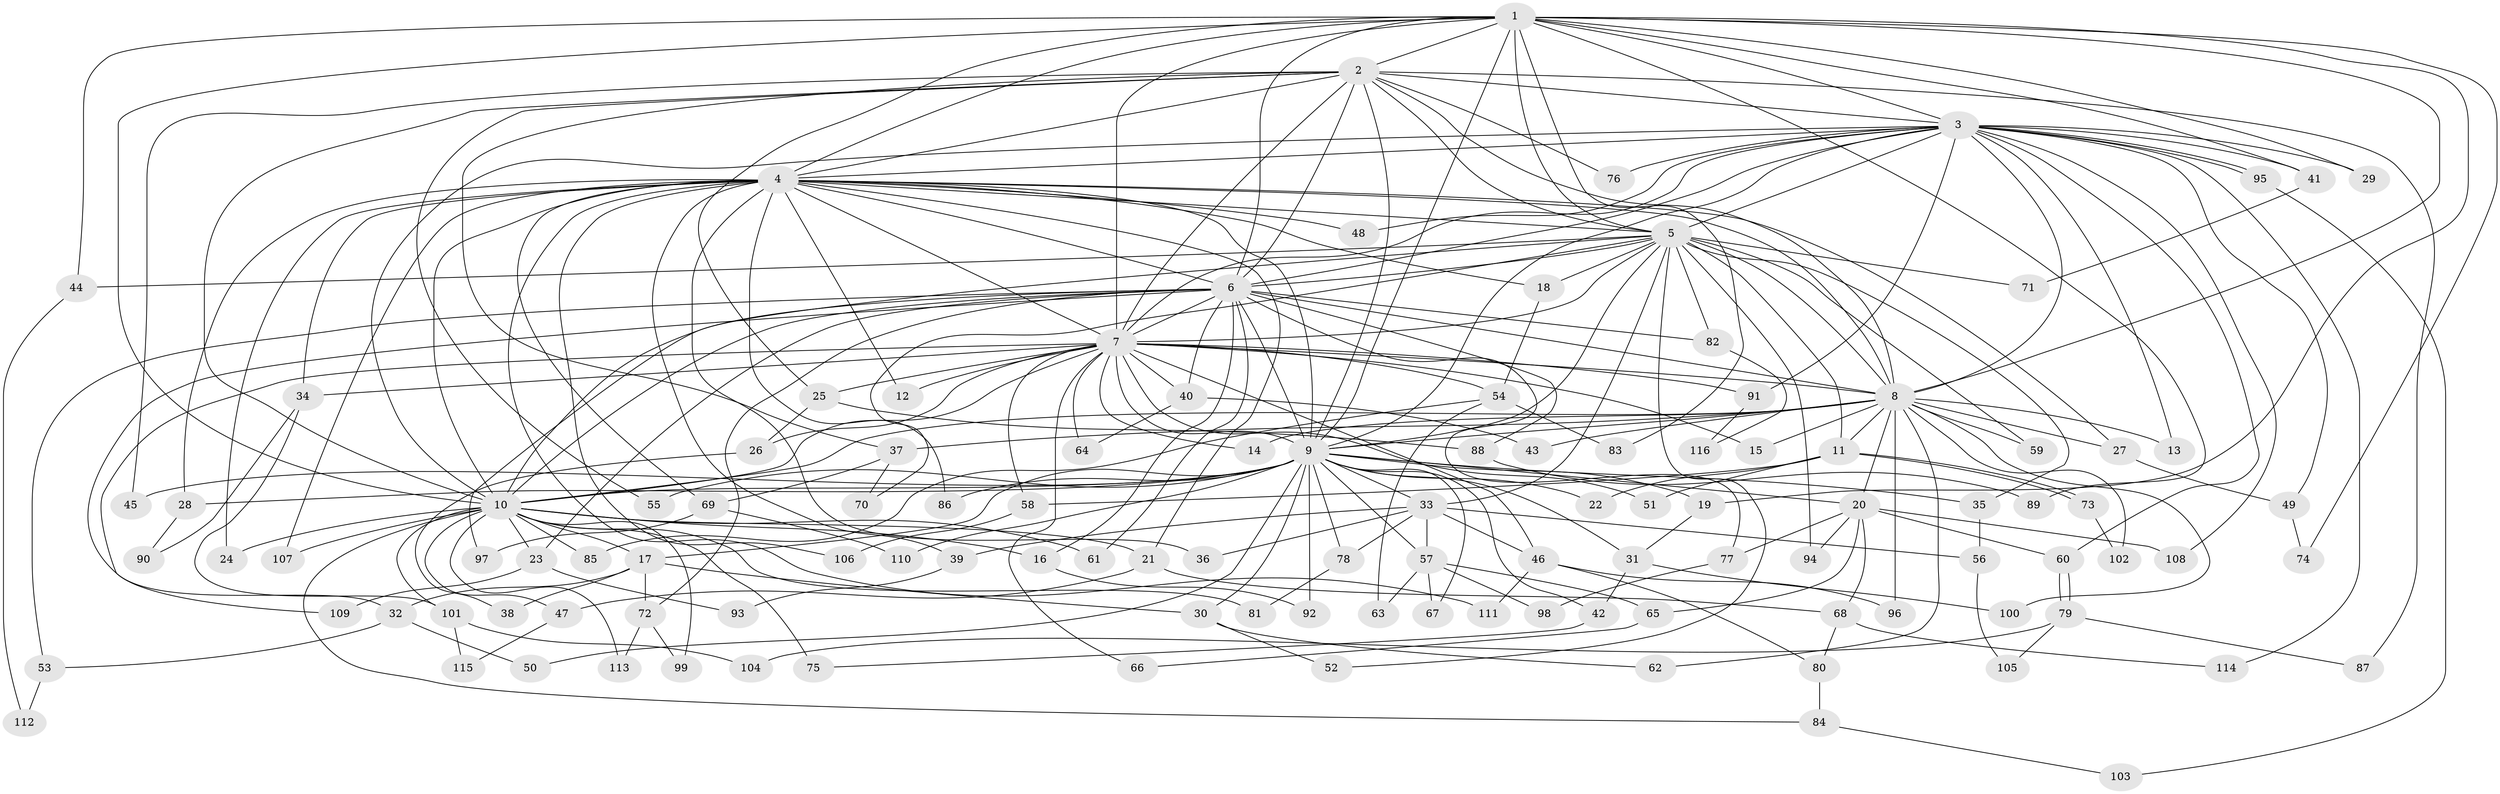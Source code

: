 // Generated by graph-tools (version 1.1) at 2025/49/03/09/25 03:49:28]
// undirected, 116 vertices, 257 edges
graph export_dot {
graph [start="1"]
  node [color=gray90,style=filled];
  1;
  2;
  3;
  4;
  5;
  6;
  7;
  8;
  9;
  10;
  11;
  12;
  13;
  14;
  15;
  16;
  17;
  18;
  19;
  20;
  21;
  22;
  23;
  24;
  25;
  26;
  27;
  28;
  29;
  30;
  31;
  32;
  33;
  34;
  35;
  36;
  37;
  38;
  39;
  40;
  41;
  42;
  43;
  44;
  45;
  46;
  47;
  48;
  49;
  50;
  51;
  52;
  53;
  54;
  55;
  56;
  57;
  58;
  59;
  60;
  61;
  62;
  63;
  64;
  65;
  66;
  67;
  68;
  69;
  70;
  71;
  72;
  73;
  74;
  75;
  76;
  77;
  78;
  79;
  80;
  81;
  82;
  83;
  84;
  85;
  86;
  87;
  88;
  89;
  90;
  91;
  92;
  93;
  94;
  95;
  96;
  97;
  98;
  99;
  100;
  101;
  102;
  103;
  104;
  105;
  106;
  107;
  108;
  109;
  110;
  111;
  112;
  113;
  114;
  115;
  116;
  1 -- 2;
  1 -- 3;
  1 -- 4;
  1 -- 5;
  1 -- 6;
  1 -- 7;
  1 -- 8;
  1 -- 9;
  1 -- 10;
  1 -- 19;
  1 -- 25;
  1 -- 29;
  1 -- 41;
  1 -- 44;
  1 -- 74;
  1 -- 83;
  1 -- 89;
  2 -- 3;
  2 -- 4;
  2 -- 5;
  2 -- 6;
  2 -- 7;
  2 -- 8;
  2 -- 9;
  2 -- 10;
  2 -- 37;
  2 -- 45;
  2 -- 55;
  2 -- 76;
  2 -- 87;
  3 -- 4;
  3 -- 5;
  3 -- 6;
  3 -- 7;
  3 -- 8;
  3 -- 9;
  3 -- 10;
  3 -- 13;
  3 -- 29;
  3 -- 41;
  3 -- 48;
  3 -- 49;
  3 -- 60;
  3 -- 76;
  3 -- 91;
  3 -- 95;
  3 -- 95;
  3 -- 108;
  3 -- 114;
  4 -- 5;
  4 -- 6;
  4 -- 7;
  4 -- 8;
  4 -- 9;
  4 -- 10;
  4 -- 12;
  4 -- 18;
  4 -- 21;
  4 -- 24;
  4 -- 27;
  4 -- 28;
  4 -- 34;
  4 -- 36;
  4 -- 39;
  4 -- 48;
  4 -- 69;
  4 -- 86;
  4 -- 106;
  4 -- 107;
  4 -- 111;
  5 -- 6;
  5 -- 7;
  5 -- 8;
  5 -- 9;
  5 -- 10;
  5 -- 11;
  5 -- 18;
  5 -- 33;
  5 -- 35;
  5 -- 44;
  5 -- 52;
  5 -- 59;
  5 -- 70;
  5 -- 71;
  5 -- 82;
  5 -- 94;
  6 -- 7;
  6 -- 8;
  6 -- 9;
  6 -- 10;
  6 -- 16;
  6 -- 23;
  6 -- 32;
  6 -- 40;
  6 -- 53;
  6 -- 61;
  6 -- 72;
  6 -- 77;
  6 -- 82;
  6 -- 88;
  6 -- 97;
  7 -- 8;
  7 -- 9;
  7 -- 10;
  7 -- 12;
  7 -- 14;
  7 -- 15;
  7 -- 25;
  7 -- 26;
  7 -- 34;
  7 -- 40;
  7 -- 46;
  7 -- 51;
  7 -- 54;
  7 -- 58;
  7 -- 64;
  7 -- 66;
  7 -- 91;
  7 -- 109;
  8 -- 9;
  8 -- 10;
  8 -- 11;
  8 -- 13;
  8 -- 14;
  8 -- 15;
  8 -- 20;
  8 -- 27;
  8 -- 37;
  8 -- 43;
  8 -- 59;
  8 -- 62;
  8 -- 96;
  8 -- 100;
  8 -- 102;
  9 -- 10;
  9 -- 17;
  9 -- 19;
  9 -- 20;
  9 -- 22;
  9 -- 28;
  9 -- 30;
  9 -- 31;
  9 -- 33;
  9 -- 35;
  9 -- 42;
  9 -- 45;
  9 -- 50;
  9 -- 55;
  9 -- 57;
  9 -- 67;
  9 -- 78;
  9 -- 86;
  9 -- 92;
  9 -- 110;
  10 -- 16;
  10 -- 17;
  10 -- 21;
  10 -- 23;
  10 -- 24;
  10 -- 47;
  10 -- 61;
  10 -- 75;
  10 -- 81;
  10 -- 84;
  10 -- 85;
  10 -- 99;
  10 -- 101;
  10 -- 107;
  10 -- 113;
  11 -- 22;
  11 -- 51;
  11 -- 58;
  11 -- 73;
  11 -- 73;
  16 -- 92;
  17 -- 30;
  17 -- 32;
  17 -- 38;
  17 -- 72;
  18 -- 54;
  19 -- 31;
  20 -- 60;
  20 -- 65;
  20 -- 68;
  20 -- 77;
  20 -- 94;
  20 -- 108;
  21 -- 47;
  21 -- 68;
  23 -- 93;
  23 -- 109;
  25 -- 26;
  25 -- 88;
  26 -- 38;
  27 -- 49;
  28 -- 90;
  30 -- 52;
  30 -- 62;
  31 -- 42;
  31 -- 100;
  32 -- 50;
  32 -- 53;
  33 -- 36;
  33 -- 39;
  33 -- 46;
  33 -- 56;
  33 -- 57;
  33 -- 78;
  34 -- 90;
  34 -- 101;
  35 -- 56;
  37 -- 69;
  37 -- 70;
  39 -- 93;
  40 -- 43;
  40 -- 64;
  41 -- 71;
  42 -- 75;
  44 -- 112;
  46 -- 80;
  46 -- 96;
  46 -- 111;
  47 -- 115;
  49 -- 74;
  53 -- 112;
  54 -- 63;
  54 -- 83;
  54 -- 85;
  56 -- 105;
  57 -- 63;
  57 -- 65;
  57 -- 67;
  57 -- 98;
  58 -- 106;
  60 -- 79;
  60 -- 79;
  65 -- 66;
  68 -- 80;
  68 -- 114;
  69 -- 97;
  69 -- 110;
  72 -- 99;
  72 -- 113;
  73 -- 102;
  77 -- 98;
  78 -- 81;
  79 -- 87;
  79 -- 104;
  79 -- 105;
  80 -- 84;
  82 -- 116;
  84 -- 103;
  88 -- 89;
  91 -- 116;
  95 -- 103;
  101 -- 104;
  101 -- 115;
}
